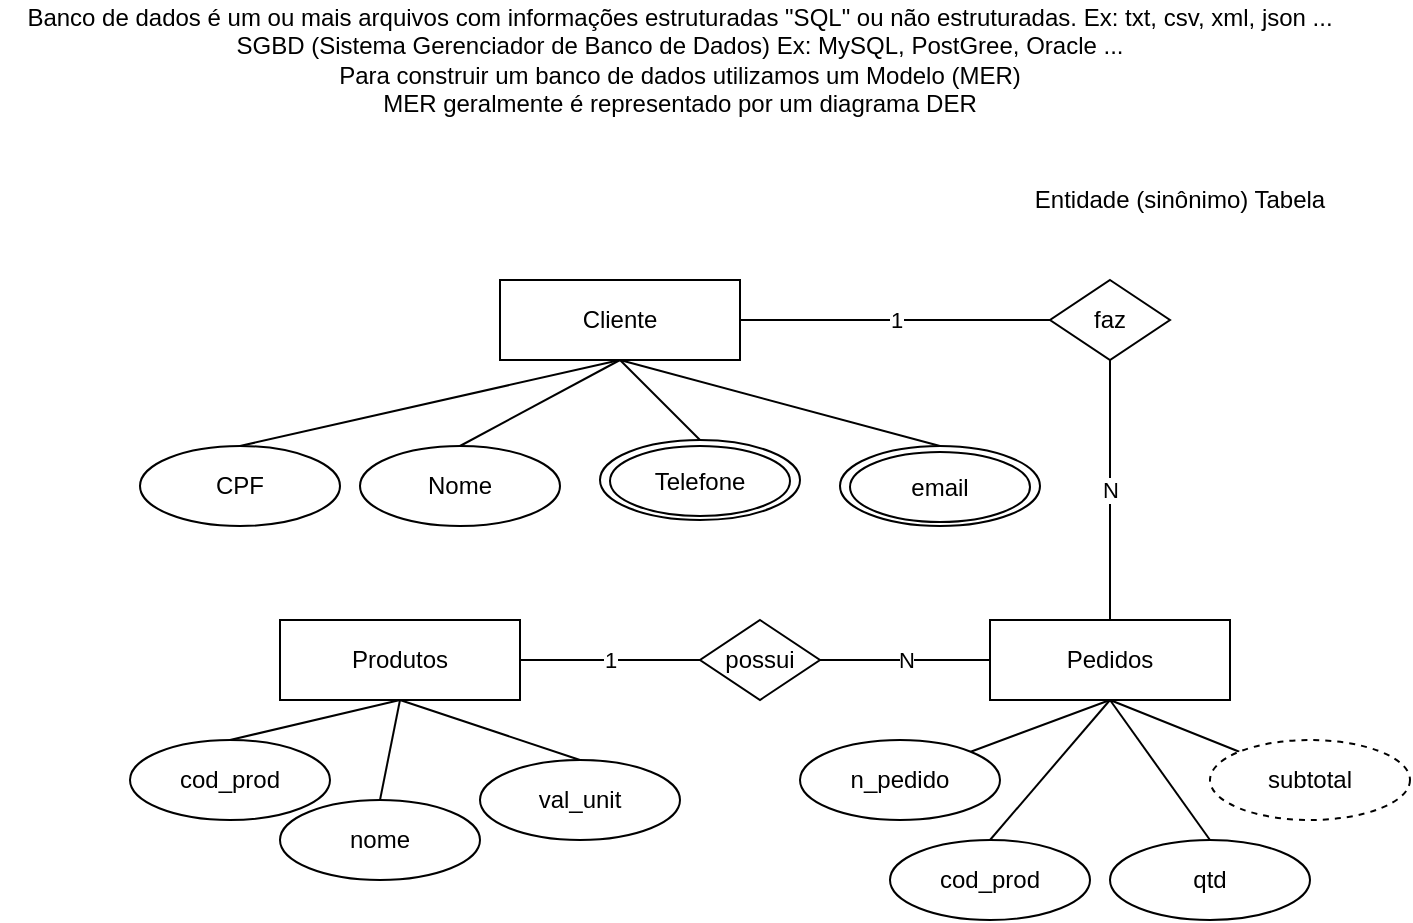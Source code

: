 <mxfile version="13.6.5"><diagram id="S1Y-y7wORDwwDQ2mVvXi" name="Page-1"><mxGraphModel dx="1102" dy="565" grid="1" gridSize="10" guides="1" tooltips="1" connect="1" arrows="1" fold="1" page="1" pageScale="1" pageWidth="827" pageHeight="1169" math="0" shadow="0"><root><mxCell id="0"/><mxCell id="1" parent="0"/><mxCell id="2ieS-Sre9caYZUg0570f-1" value="Banco de dados é um ou mais arquivos com informações estruturadas &quot;SQL&quot; ou não estruturadas. Ex: txt, csv, xml, json ...&lt;br&gt;SGBD (Sistema Gerenciador de Banco de Dados) Ex: MySQL, PostGree, Oracle ...&lt;br&gt;Para construir um banco de dados utilizamos um Modelo (MER)&lt;br&gt;MER geralmente é representado por um diagrama DER" style="text;html=1;strokeColor=none;fillColor=none;align=center;verticalAlign=middle;whiteSpace=wrap;rounded=0;" vertex="1" parent="1"><mxGeometry x="20" y="20" width="680" height="60" as="geometry"/></mxCell><mxCell id="2ieS-Sre9caYZUg0570f-35" value="1" style="edgeStyle=none;rounded=0;orthogonalLoop=1;jettySize=auto;html=1;exitX=1;exitY=0.5;exitDx=0;exitDy=0;entryX=0;entryY=0.5;entryDx=0;entryDy=0;endArrow=none;endFill=0;" edge="1" parent="1" source="2ieS-Sre9caYZUg0570f-2" target="2ieS-Sre9caYZUg0570f-34"><mxGeometry relative="1" as="geometry"/></mxCell><mxCell id="2ieS-Sre9caYZUg0570f-2" value="Cliente" style="rounded=0;whiteSpace=wrap;html=1;" vertex="1" parent="1"><mxGeometry x="270" y="160" width="120" height="40" as="geometry"/></mxCell><mxCell id="2ieS-Sre9caYZUg0570f-9" style="rounded=0;orthogonalLoop=1;jettySize=auto;html=1;exitX=0.5;exitY=0;exitDx=0;exitDy=0;endArrow=none;endFill=0;" edge="1" parent="1" source="2ieS-Sre9caYZUg0570f-3"><mxGeometry relative="1" as="geometry"><mxPoint x="330" y="200" as="targetPoint"/></mxGeometry></mxCell><mxCell id="2ieS-Sre9caYZUg0570f-3" value="CPF" style="ellipse;whiteSpace=wrap;html=1;" vertex="1" parent="1"><mxGeometry x="90" y="243" width="100" height="40" as="geometry"/></mxCell><mxCell id="2ieS-Sre9caYZUg0570f-10" style="edgeStyle=none;rounded=0;orthogonalLoop=1;jettySize=auto;html=1;exitX=0.5;exitY=0;exitDx=0;exitDy=0;entryX=0.5;entryY=1;entryDx=0;entryDy=0;endArrow=none;endFill=0;" edge="1" parent="1" source="2ieS-Sre9caYZUg0570f-4" target="2ieS-Sre9caYZUg0570f-2"><mxGeometry relative="1" as="geometry"/></mxCell><mxCell id="2ieS-Sre9caYZUg0570f-4" value="Nome" style="ellipse;whiteSpace=wrap;html=1;" vertex="1" parent="1"><mxGeometry x="200" y="243" width="100" height="40" as="geometry"/></mxCell><mxCell id="2ieS-Sre9caYZUg0570f-11" style="edgeStyle=none;rounded=0;orthogonalLoop=1;jettySize=auto;html=1;exitX=0.5;exitY=0;exitDx=0;exitDy=0;entryX=0.5;entryY=1;entryDx=0;entryDy=0;endArrow=none;endFill=0;" edge="1" parent="1" source="2ieS-Sre9caYZUg0570f-5" target="2ieS-Sre9caYZUg0570f-2"><mxGeometry relative="1" as="geometry"/></mxCell><mxCell id="2ieS-Sre9caYZUg0570f-5" value="" style="ellipse;whiteSpace=wrap;html=1;" vertex="1" parent="1"><mxGeometry x="320" y="240" width="100" height="40" as="geometry"/></mxCell><mxCell id="2ieS-Sre9caYZUg0570f-6" value="Telefone" style="ellipse;whiteSpace=wrap;html=1;" vertex="1" parent="1"><mxGeometry x="325" y="243" width="90" height="35" as="geometry"/></mxCell><mxCell id="2ieS-Sre9caYZUg0570f-7" value="" style="ellipse;whiteSpace=wrap;html=1;" vertex="1" parent="1"><mxGeometry x="440" y="243" width="100" height="40" as="geometry"/></mxCell><mxCell id="2ieS-Sre9caYZUg0570f-12" style="edgeStyle=none;rounded=0;orthogonalLoop=1;jettySize=auto;html=1;exitX=0.5;exitY=0;exitDx=0;exitDy=0;entryX=0.5;entryY=1;entryDx=0;entryDy=0;endArrow=none;endFill=0;" edge="1" parent="1" source="2ieS-Sre9caYZUg0570f-7" target="2ieS-Sre9caYZUg0570f-2"><mxGeometry relative="1" as="geometry"/></mxCell><mxCell id="2ieS-Sre9caYZUg0570f-8" value="email" style="ellipse;whiteSpace=wrap;html=1;" vertex="1" parent="1"><mxGeometry x="445" y="246" width="90" height="35" as="geometry"/></mxCell><mxCell id="2ieS-Sre9caYZUg0570f-13" value="Entidade (sinônimo) Tabela" style="text;html=1;strokeColor=none;fillColor=none;align=center;verticalAlign=middle;whiteSpace=wrap;rounded=0;" vertex="1" parent="1"><mxGeometry x="520" y="110" width="180" height="20" as="geometry"/></mxCell><mxCell id="2ieS-Sre9caYZUg0570f-14" value="Pedidos" style="rounded=0;whiteSpace=wrap;html=1;" vertex="1" parent="1"><mxGeometry x="515" y="330" width="120" height="40" as="geometry"/></mxCell><mxCell id="2ieS-Sre9caYZUg0570f-15" value="Produtos" style="rounded=0;whiteSpace=wrap;html=1;" vertex="1" parent="1"><mxGeometry x="160" y="330" width="120" height="40" as="geometry"/></mxCell><mxCell id="2ieS-Sre9caYZUg0570f-19" style="edgeStyle=none;rounded=0;orthogonalLoop=1;jettySize=auto;html=1;exitX=0.5;exitY=0;exitDx=0;exitDy=0;entryX=0.5;entryY=1;entryDx=0;entryDy=0;endArrow=none;endFill=0;" edge="1" parent="1" source="2ieS-Sre9caYZUg0570f-16" target="2ieS-Sre9caYZUg0570f-15"><mxGeometry relative="1" as="geometry"/></mxCell><mxCell id="2ieS-Sre9caYZUg0570f-16" value="cod_prod" style="ellipse;whiteSpace=wrap;html=1;" vertex="1" parent="1"><mxGeometry x="85" y="390" width="100" height="40" as="geometry"/></mxCell><mxCell id="2ieS-Sre9caYZUg0570f-21" style="edgeStyle=none;rounded=0;orthogonalLoop=1;jettySize=auto;html=1;exitX=0.5;exitY=0;exitDx=0;exitDy=0;entryX=0.5;entryY=1;entryDx=0;entryDy=0;endArrow=none;endFill=0;" edge="1" parent="1" source="2ieS-Sre9caYZUg0570f-17" target="2ieS-Sre9caYZUg0570f-15"><mxGeometry relative="1" as="geometry"/></mxCell><mxCell id="2ieS-Sre9caYZUg0570f-17" value="nome" style="ellipse;whiteSpace=wrap;html=1;" vertex="1" parent="1"><mxGeometry x="160" y="420" width="100" height="40" as="geometry"/></mxCell><mxCell id="2ieS-Sre9caYZUg0570f-20" style="edgeStyle=none;rounded=0;orthogonalLoop=1;jettySize=auto;html=1;exitX=0.5;exitY=0;exitDx=0;exitDy=0;entryX=0.5;entryY=1;entryDx=0;entryDy=0;endArrow=none;endFill=0;" edge="1" parent="1" source="2ieS-Sre9caYZUg0570f-18" target="2ieS-Sre9caYZUg0570f-15"><mxGeometry relative="1" as="geometry"/></mxCell><mxCell id="2ieS-Sre9caYZUg0570f-18" value="val_unit" style="ellipse;whiteSpace=wrap;html=1;" vertex="1" parent="1"><mxGeometry x="260" y="400" width="100" height="40" as="geometry"/></mxCell><mxCell id="2ieS-Sre9caYZUg0570f-27" style="edgeStyle=none;rounded=0;orthogonalLoop=1;jettySize=auto;html=1;exitX=0.5;exitY=0;exitDx=0;exitDy=0;endArrow=none;endFill=0;" edge="1" parent="1" source="2ieS-Sre9caYZUg0570f-22"><mxGeometry relative="1" as="geometry"><mxPoint x="575" y="370" as="targetPoint"/></mxGeometry></mxCell><mxCell id="2ieS-Sre9caYZUg0570f-22" value="cod_prod" style="ellipse;whiteSpace=wrap;html=1;" vertex="1" parent="1"><mxGeometry x="465" y="440" width="100" height="40" as="geometry"/></mxCell><mxCell id="2ieS-Sre9caYZUg0570f-26" style="edgeStyle=none;rounded=0;orthogonalLoop=1;jettySize=auto;html=1;exitX=1;exitY=0;exitDx=0;exitDy=0;entryX=0.5;entryY=1;entryDx=0;entryDy=0;endArrow=none;endFill=0;" edge="1" parent="1" source="2ieS-Sre9caYZUg0570f-23" target="2ieS-Sre9caYZUg0570f-14"><mxGeometry relative="1" as="geometry"/></mxCell><mxCell id="2ieS-Sre9caYZUg0570f-23" value="n_pedido" style="ellipse;whiteSpace=wrap;html=1;" vertex="1" parent="1"><mxGeometry x="420" y="390" width="100" height="40" as="geometry"/></mxCell><mxCell id="2ieS-Sre9caYZUg0570f-28" style="edgeStyle=none;rounded=0;orthogonalLoop=1;jettySize=auto;html=1;exitX=0.5;exitY=0;exitDx=0;exitDy=0;endArrow=none;endFill=0;" edge="1" parent="1" source="2ieS-Sre9caYZUg0570f-24"><mxGeometry relative="1" as="geometry"><mxPoint x="575" y="370" as="targetPoint"/></mxGeometry></mxCell><mxCell id="2ieS-Sre9caYZUg0570f-24" value="qtd" style="ellipse;whiteSpace=wrap;html=1;" vertex="1" parent="1"><mxGeometry x="575" y="440" width="100" height="40" as="geometry"/></mxCell><mxCell id="2ieS-Sre9caYZUg0570f-29" style="edgeStyle=none;rounded=0;orthogonalLoop=1;jettySize=auto;html=1;exitX=0;exitY=0;exitDx=0;exitDy=0;entryX=0.5;entryY=1;entryDx=0;entryDy=0;endArrow=none;endFill=0;" edge="1" parent="1" source="2ieS-Sre9caYZUg0570f-25" target="2ieS-Sre9caYZUg0570f-14"><mxGeometry relative="1" as="geometry"/></mxCell><mxCell id="2ieS-Sre9caYZUg0570f-25" value="subtotal" style="ellipse;whiteSpace=wrap;html=1;dashed=1;" vertex="1" parent="1"><mxGeometry x="625" y="390" width="100" height="40" as="geometry"/></mxCell><mxCell id="2ieS-Sre9caYZUg0570f-32" value="N" style="edgeStyle=none;rounded=0;orthogonalLoop=1;jettySize=auto;html=1;exitX=1;exitY=0.5;exitDx=0;exitDy=0;entryX=0;entryY=0.5;entryDx=0;entryDy=0;endArrow=none;endFill=0;" edge="1" parent="1" source="2ieS-Sre9caYZUg0570f-30" target="2ieS-Sre9caYZUg0570f-14"><mxGeometry relative="1" as="geometry"/></mxCell><mxCell id="2ieS-Sre9caYZUg0570f-33" value="1" style="edgeStyle=none;rounded=0;orthogonalLoop=1;jettySize=auto;html=1;exitX=0;exitY=0.5;exitDx=0;exitDy=0;entryX=1;entryY=0.5;entryDx=0;entryDy=0;endArrow=none;endFill=0;" edge="1" parent="1" source="2ieS-Sre9caYZUg0570f-30" target="2ieS-Sre9caYZUg0570f-15"><mxGeometry relative="1" as="geometry"/></mxCell><mxCell id="2ieS-Sre9caYZUg0570f-30" value="possui" style="rhombus;whiteSpace=wrap;html=1;" vertex="1" parent="1"><mxGeometry x="370" y="330" width="60" height="40" as="geometry"/></mxCell><mxCell id="2ieS-Sre9caYZUg0570f-36" value="N" style="edgeStyle=none;rounded=0;orthogonalLoop=1;jettySize=auto;html=1;exitX=0.5;exitY=1;exitDx=0;exitDy=0;endArrow=none;endFill=0;" edge="1" parent="1" source="2ieS-Sre9caYZUg0570f-34" target="2ieS-Sre9caYZUg0570f-14"><mxGeometry relative="1" as="geometry"/></mxCell><mxCell id="2ieS-Sre9caYZUg0570f-34" value="faz" style="rhombus;whiteSpace=wrap;html=1;" vertex="1" parent="1"><mxGeometry x="545" y="160" width="60" height="40" as="geometry"/></mxCell></root></mxGraphModel></diagram></mxfile>